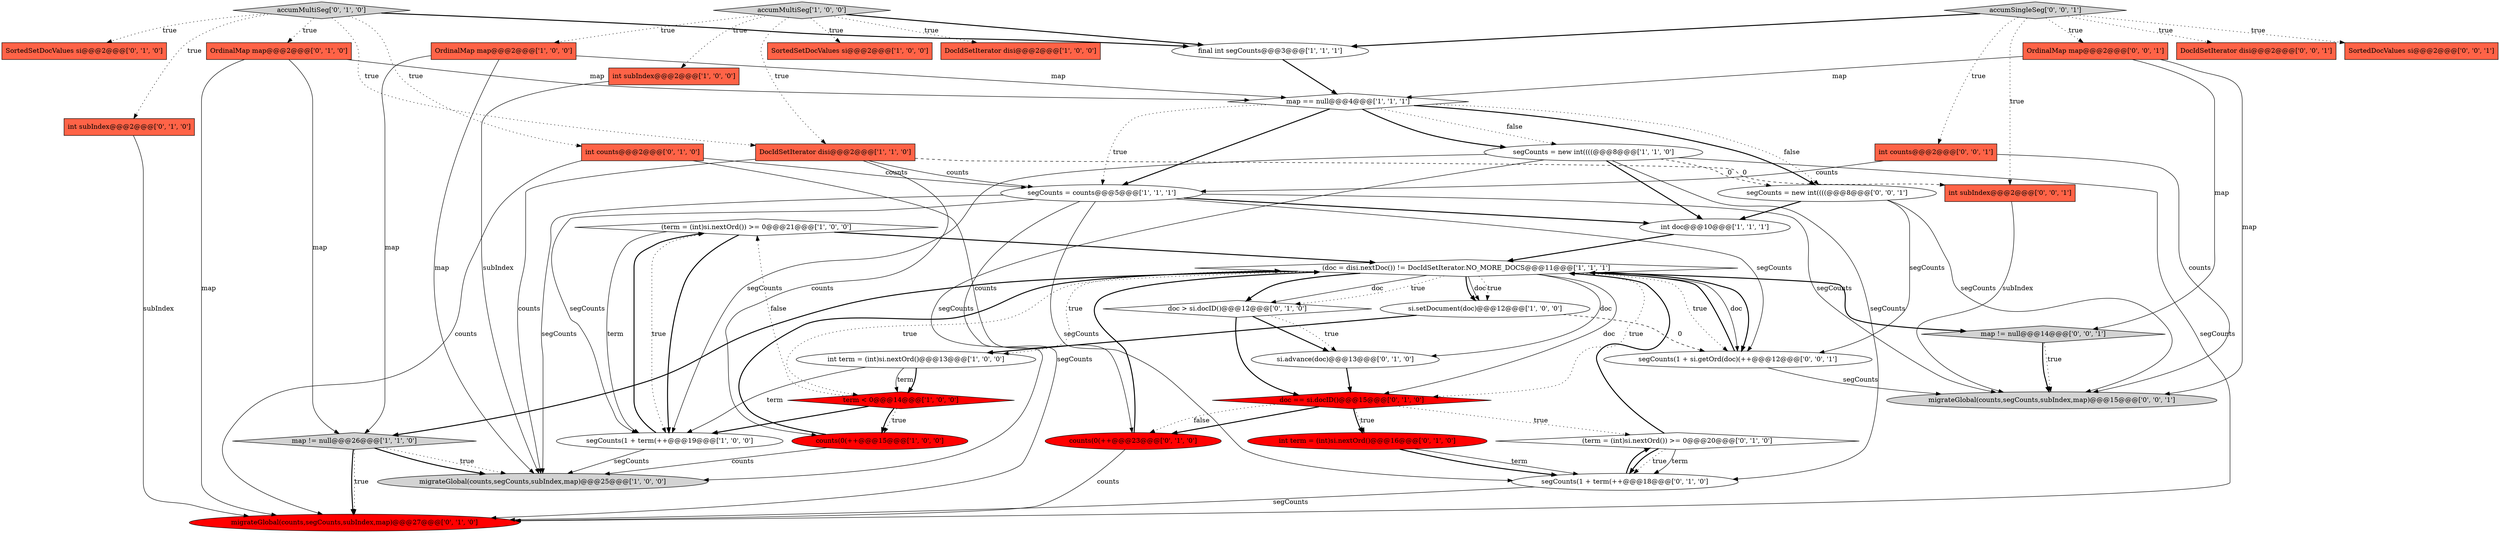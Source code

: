 digraph {
15 [style = filled, label = "(term = (int)si.nextOrd()) >= 0@@@21@@@['1', '0', '0']", fillcolor = white, shape = diamond image = "AAA0AAABBB1BBB"];
9 [style = filled, label = "(doc = disi.nextDoc()) != DocIdSetIterator.NO_MORE_DOCS@@@11@@@['1', '1', '1']", fillcolor = white, shape = diamond image = "AAA0AAABBB1BBB"];
2 [style = filled, label = "final int segCounts@@@3@@@['1', '1', '1']", fillcolor = white, shape = ellipse image = "AAA0AAABBB1BBB"];
32 [style = filled, label = "si.advance(doc)@@@13@@@['0', '1', '0']", fillcolor = white, shape = ellipse image = "AAA0AAABBB2BBB"];
37 [style = filled, label = "int counts@@@2@@@['0', '0', '1']", fillcolor = tomato, shape = box image = "AAA0AAABBB3BBB"];
16 [style = filled, label = "SortedSetDocValues si@@@2@@@['1', '0', '0']", fillcolor = tomato, shape = box image = "AAA0AAABBB1BBB"];
0 [style = filled, label = "DocIdSetIterator disi@@@2@@@['1', '0', '0']", fillcolor = tomato, shape = box image = "AAA0AAABBB1BBB"];
7 [style = filled, label = "int subIndex@@@2@@@['1', '0', '0']", fillcolor = tomato, shape = box image = "AAA0AAABBB1BBB"];
25 [style = filled, label = "(term = (int)si.nextOrd()) >= 0@@@20@@@['0', '1', '0']", fillcolor = white, shape = diamond image = "AAA0AAABBB2BBB"];
20 [style = filled, label = "migrateGlobal(counts,segCounts,subIndex,map)@@@27@@@['0', '1', '0']", fillcolor = red, shape = ellipse image = "AAA1AAABBB2BBB"];
11 [style = filled, label = "int doc@@@10@@@['1', '1', '1']", fillcolor = white, shape = ellipse image = "AAA0AAABBB1BBB"];
22 [style = filled, label = "doc > si.docID()@@@12@@@['0', '1', '0']", fillcolor = white, shape = diamond image = "AAA0AAABBB2BBB"];
23 [style = filled, label = "counts(0(++@@@23@@@['0', '1', '0']", fillcolor = red, shape = ellipse image = "AAA1AAABBB2BBB"];
34 [style = filled, label = "segCounts = new int((((@@@8@@@['0', '0', '1']", fillcolor = white, shape = ellipse image = "AAA0AAABBB3BBB"];
40 [style = filled, label = "map != null@@@14@@@['0', '0', '1']", fillcolor = lightgray, shape = diamond image = "AAA0AAABBB3BBB"];
42 [style = filled, label = "migrateGlobal(counts,segCounts,subIndex,map)@@@15@@@['0', '0', '1']", fillcolor = lightgray, shape = ellipse image = "AAA0AAABBB3BBB"];
30 [style = filled, label = "doc == si.docID()@@@15@@@['0', '1', '0']", fillcolor = red, shape = diamond image = "AAA1AAABBB2BBB"];
35 [style = filled, label = "DocIdSetIterator disi@@@2@@@['0', '0', '1']", fillcolor = tomato, shape = box image = "AAA0AAABBB3BBB"];
36 [style = filled, label = "OrdinalMap map@@@2@@@['0', '0', '1']", fillcolor = tomato, shape = box image = "AAA0AAABBB3BBB"];
28 [style = filled, label = "accumMultiSeg['0', '1', '0']", fillcolor = lightgray, shape = diamond image = "AAA0AAABBB2BBB"];
24 [style = filled, label = "SortedSetDocValues si@@@2@@@['0', '1', '0']", fillcolor = tomato, shape = box image = "AAA0AAABBB2BBB"];
17 [style = filled, label = "DocIdSetIterator disi@@@2@@@['1', '1', '0']", fillcolor = tomato, shape = box image = "AAA0AAABBB1BBB"];
26 [style = filled, label = "int term = (int)si.nextOrd()@@@16@@@['0', '1', '0']", fillcolor = red, shape = ellipse image = "AAA1AAABBB2BBB"];
13 [style = filled, label = "accumMultiSeg['1', '0', '0']", fillcolor = lightgray, shape = diamond image = "AAA0AAABBB1BBB"];
3 [style = filled, label = "map == null@@@4@@@['1', '1', '1']", fillcolor = white, shape = diamond image = "AAA0AAABBB1BBB"];
39 [style = filled, label = "segCounts(1 + si.getOrd(doc)(++@@@12@@@['0', '0', '1']", fillcolor = white, shape = ellipse image = "AAA0AAABBB3BBB"];
33 [style = filled, label = "SortedDocValues si@@@2@@@['0', '0', '1']", fillcolor = tomato, shape = box image = "AAA0AAABBB3BBB"];
19 [style = filled, label = "si.setDocument(doc)@@@12@@@['1', '0', '0']", fillcolor = white, shape = ellipse image = "AAA0AAABBB1BBB"];
29 [style = filled, label = "int subIndex@@@2@@@['0', '1', '0']", fillcolor = tomato, shape = box image = "AAA0AAABBB2BBB"];
5 [style = filled, label = "migrateGlobal(counts,segCounts,subIndex,map)@@@25@@@['1', '0', '0']", fillcolor = lightgray, shape = ellipse image = "AAA0AAABBB1BBB"];
4 [style = filled, label = "int term = (int)si.nextOrd()@@@13@@@['1', '0', '0']", fillcolor = white, shape = ellipse image = "AAA0AAABBB1BBB"];
31 [style = filled, label = "segCounts(1 + term(++@@@18@@@['0', '1', '0']", fillcolor = white, shape = ellipse image = "AAA0AAABBB2BBB"];
27 [style = filled, label = "int counts@@@2@@@['0', '1', '0']", fillcolor = tomato, shape = box image = "AAA0AAABBB2BBB"];
38 [style = filled, label = "int subIndex@@@2@@@['0', '0', '1']", fillcolor = tomato, shape = box image = "AAA0AAABBB3BBB"];
6 [style = filled, label = "term < 0@@@14@@@['1', '0', '0']", fillcolor = red, shape = diamond image = "AAA1AAABBB1BBB"];
41 [style = filled, label = "accumSingleSeg['0', '0', '1']", fillcolor = lightgray, shape = diamond image = "AAA0AAABBB3BBB"];
21 [style = filled, label = "OrdinalMap map@@@2@@@['0', '1', '0']", fillcolor = tomato, shape = box image = "AAA0AAABBB2BBB"];
14 [style = filled, label = "segCounts = new int((((@@@8@@@['1', '1', '0']", fillcolor = white, shape = ellipse image = "AAA0AAABBB1BBB"];
12 [style = filled, label = "segCounts(1 + term(++@@@19@@@['1', '0', '0']", fillcolor = white, shape = ellipse image = "AAA0AAABBB1BBB"];
18 [style = filled, label = "map != null@@@26@@@['1', '1', '0']", fillcolor = lightgray, shape = diamond image = "AAA0AAABBB1BBB"];
1 [style = filled, label = "segCounts = counts@@@5@@@['1', '1', '1']", fillcolor = white, shape = ellipse image = "AAA0AAABBB1BBB"];
8 [style = filled, label = "OrdinalMap map@@@2@@@['1', '0', '0']", fillcolor = tomato, shape = box image = "AAA0AAABBB1BBB"];
10 [style = filled, label = "counts(0(++@@@15@@@['1', '0', '0']", fillcolor = red, shape = ellipse image = "AAA1AAABBB1BBB"];
28->21 [style = dotted, label="true"];
39->9 [style = bold, label=""];
27->23 [style = solid, label="counts"];
27->1 [style = solid, label="counts"];
3->14 [style = dotted, label="false"];
9->39 [style = solid, label="doc"];
34->42 [style = solid, label="segCounts"];
29->20 [style = solid, label="subIndex"];
18->20 [style = dotted, label="true"];
11->9 [style = bold, label=""];
1->12 [style = solid, label="segCounts"];
41->38 [style = dotted, label="true"];
22->30 [style = bold, label=""];
1->31 [style = solid, label="segCounts"];
10->5 [style = solid, label="counts"];
25->31 [style = bold, label=""];
3->34 [style = bold, label=""];
41->36 [style = dotted, label="true"];
4->12 [style = solid, label="term"];
1->39 [style = solid, label="segCounts"];
26->31 [style = solid, label="term"];
28->27 [style = dotted, label="true"];
41->33 [style = dotted, label="true"];
14->11 [style = bold, label=""];
9->40 [style = bold, label=""];
14->5 [style = solid, label="segCounts"];
1->20 [style = solid, label="segCounts"];
13->17 [style = dotted, label="true"];
27->20 [style = solid, label="counts"];
23->20 [style = solid, label="counts"];
9->39 [style = bold, label=""];
34->39 [style = solid, label="segCounts"];
21->18 [style = solid, label="map"];
31->20 [style = solid, label="segCounts"];
8->5 [style = solid, label="map"];
30->26 [style = bold, label=""];
6->15 [style = dotted, label="false"];
22->32 [style = bold, label=""];
13->7 [style = dotted, label="true"];
28->17 [style = dotted, label="true"];
41->2 [style = bold, label=""];
1->11 [style = bold, label=""];
28->29 [style = dotted, label="true"];
18->20 [style = bold, label=""];
39->42 [style = solid, label="segCounts"];
28->24 [style = dotted, label="true"];
13->0 [style = dotted, label="true"];
15->9 [style = bold, label=""];
30->23 [style = dotted, label="false"];
12->5 [style = solid, label="segCounts"];
9->19 [style = solid, label="doc"];
9->4 [style = dotted, label="true"];
15->12 [style = dotted, label="true"];
3->34 [style = dotted, label="false"];
15->12 [style = bold, label=""];
18->5 [style = dotted, label="true"];
22->32 [style = dotted, label="true"];
37->42 [style = solid, label="counts"];
3->1 [style = dotted, label="true"];
40->42 [style = dotted, label="true"];
9->22 [style = bold, label=""];
21->3 [style = solid, label="map"];
13->16 [style = dotted, label="true"];
1->42 [style = solid, label="segCounts"];
31->25 [style = bold, label=""];
3->1 [style = bold, label=""];
41->35 [style = dotted, label="true"];
7->5 [style = solid, label="subIndex"];
25->31 [style = dotted, label="true"];
2->3 [style = bold, label=""];
25->9 [style = bold, label=""];
41->37 [style = dotted, label="true"];
32->30 [style = bold, label=""];
17->38 [style = dashed, label="0"];
6->10 [style = dotted, label="true"];
26->31 [style = bold, label=""];
17->10 [style = solid, label="counts"];
9->22 [style = solid, label="doc"];
9->19 [style = dotted, label="true"];
9->18 [style = bold, label=""];
30->25 [style = dotted, label="true"];
19->39 [style = dashed, label="0"];
13->8 [style = dotted, label="true"];
6->10 [style = bold, label=""];
14->20 [style = solid, label="segCounts"];
17->5 [style = solid, label="counts"];
9->19 [style = bold, label=""];
4->6 [style = solid, label="term"];
10->9 [style = bold, label=""];
8->18 [style = solid, label="map"];
9->22 [style = dotted, label="true"];
9->30 [style = dotted, label="true"];
1->5 [style = solid, label="segCounts"];
15->12 [style = solid, label="term"];
25->31 [style = solid, label="term"];
36->40 [style = solid, label="map"];
13->2 [style = bold, label=""];
14->12 [style = solid, label="segCounts"];
6->12 [style = bold, label=""];
14->31 [style = solid, label="segCounts"];
36->3 [style = solid, label="map"];
37->1 [style = solid, label="counts"];
4->6 [style = bold, label=""];
14->34 [style = dashed, label="0"];
3->14 [style = bold, label=""];
30->23 [style = bold, label=""];
8->3 [style = solid, label="map"];
12->15 [style = bold, label=""];
38->42 [style = solid, label="subIndex"];
9->30 [style = solid, label="doc"];
30->26 [style = dotted, label="true"];
9->6 [style = dotted, label="true"];
34->11 [style = bold, label=""];
28->2 [style = bold, label=""];
9->32 [style = solid, label="doc"];
17->1 [style = solid, label="counts"];
21->20 [style = solid, label="map"];
18->5 [style = bold, label=""];
9->39 [style = dotted, label="true"];
19->4 [style = bold, label=""];
23->9 [style = bold, label=""];
40->42 [style = bold, label=""];
36->42 [style = solid, label="map"];
}

